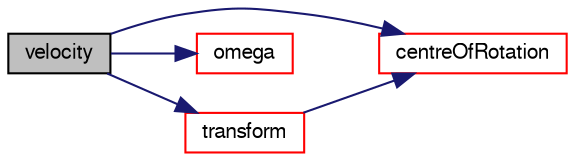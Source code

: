 digraph "velocity"
{
  bgcolor="transparent";
  edge [fontname="FreeSans",fontsize="10",labelfontname="FreeSans",labelfontsize="10"];
  node [fontname="FreeSans",fontsize="10",shape=record];
  rankdir="LR";
  Node1601 [label="velocity",height=0.2,width=0.4,color="black", fillcolor="grey75", style="filled", fontcolor="black"];
  Node1601 -> Node1602 [color="midnightblue",fontsize="10",style="solid",fontname="FreeSans"];
  Node1602 [label="centreOfRotation",height=0.2,width=0.4,color="red",URL="$a29530.html#ac69bb45c63cd2a8b38afc3ea65090515",tooltip="Return the current centre of rotation. "];
  Node1601 -> Node1604 [color="midnightblue",fontsize="10",style="solid",fontname="FreeSans"];
  Node1604 [label="omega",height=0.2,width=0.4,color="red",URL="$a29530.html#a82d25f29aa98277a0f9e7db54a5f7eee",tooltip="Return the angular velocity in the global frame. "];
  Node1601 -> Node1609 [color="midnightblue",fontsize="10",style="solid",fontname="FreeSans"];
  Node1609 [label="transform",height=0.2,width=0.4,color="red",URL="$a29530.html#a538a8aa596e3b9cc2a16563d338bf3e9",tooltip="Transform the given initial state point by the current motion. "];
  Node1609 -> Node1602 [color="midnightblue",fontsize="10",style="solid",fontname="FreeSans"];
}

